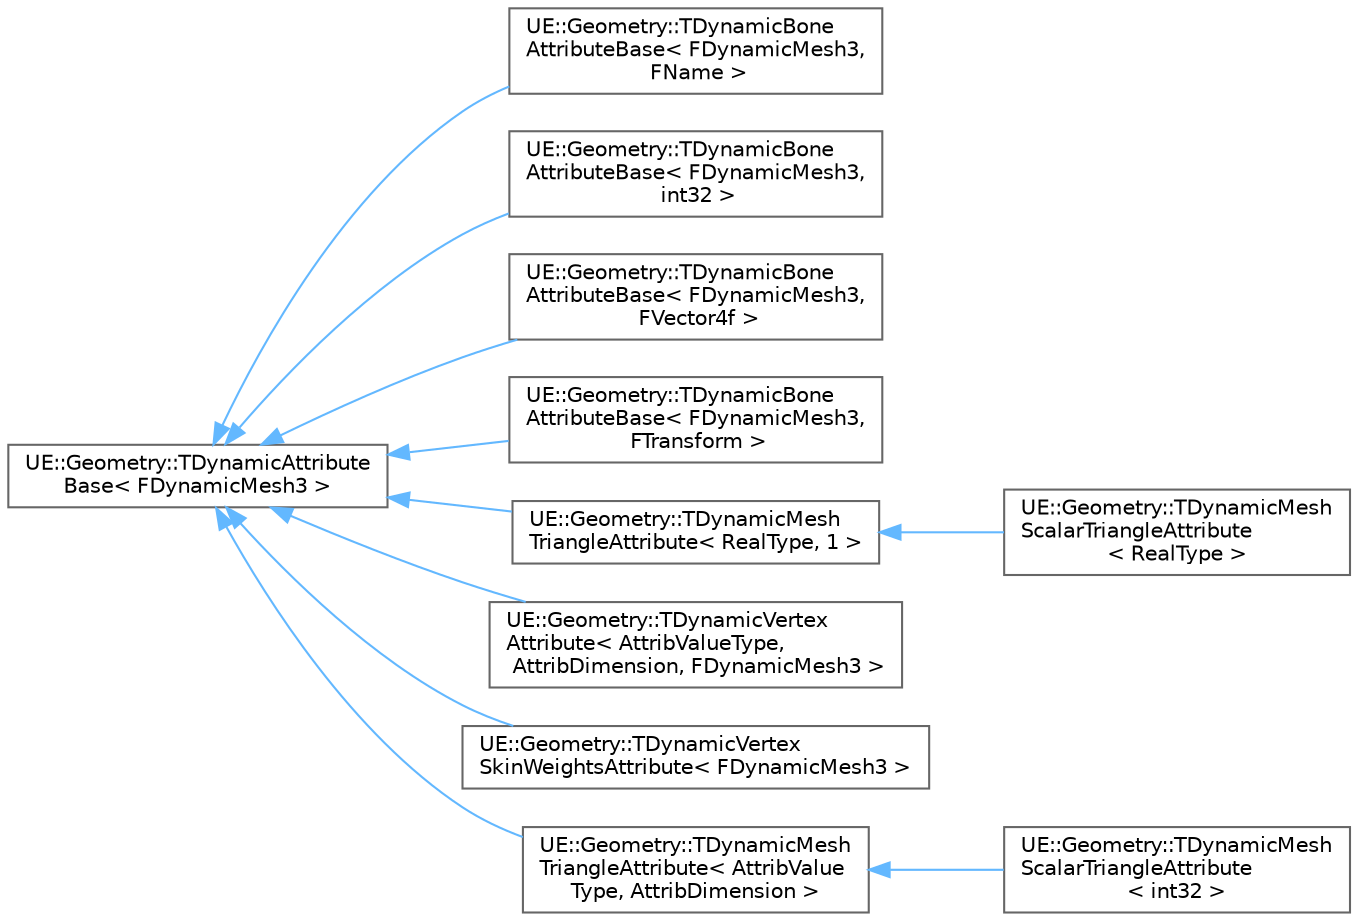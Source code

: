 digraph "Graphical Class Hierarchy"
{
 // INTERACTIVE_SVG=YES
 // LATEX_PDF_SIZE
  bgcolor="transparent";
  edge [fontname=Helvetica,fontsize=10,labelfontname=Helvetica,labelfontsize=10];
  node [fontname=Helvetica,fontsize=10,shape=box,height=0.2,width=0.4];
  rankdir="LR";
  Node0 [id="Node000000",label="UE::Geometry::TDynamicAttribute\lBase\< FDynamicMesh3 \>",height=0.2,width=0.4,color="grey40", fillcolor="white", style="filled",URL="$d2/d0a/classUE_1_1Geometry_1_1TDynamicAttributeBase.html",tooltip=" "];
  Node0 -> Node1 [id="edge9279_Node000000_Node000001",dir="back",color="steelblue1",style="solid",tooltip=" "];
  Node1 [id="Node000001",label="UE::Geometry::TDynamicBone\lAttributeBase\< FDynamicMesh3,\l FName \>",height=0.2,width=0.4,color="grey40", fillcolor="white", style="filled",URL="$d7/d02/classUE_1_1Geometry_1_1TDynamicBoneAttributeBase.html",tooltip=" "];
  Node0 -> Node2 [id="edge9280_Node000000_Node000002",dir="back",color="steelblue1",style="solid",tooltip=" "];
  Node2 [id="Node000002",label="UE::Geometry::TDynamicBone\lAttributeBase\< FDynamicMesh3,\l int32 \>",height=0.2,width=0.4,color="grey40", fillcolor="white", style="filled",URL="$d7/d02/classUE_1_1Geometry_1_1TDynamicBoneAttributeBase.html",tooltip=" "];
  Node0 -> Node3 [id="edge9281_Node000000_Node000003",dir="back",color="steelblue1",style="solid",tooltip=" "];
  Node3 [id="Node000003",label="UE::Geometry::TDynamicBone\lAttributeBase\< FDynamicMesh3,\l FVector4f \>",height=0.2,width=0.4,color="grey40", fillcolor="white", style="filled",URL="$d7/d02/classUE_1_1Geometry_1_1TDynamicBoneAttributeBase.html",tooltip=" "];
  Node0 -> Node4 [id="edge9282_Node000000_Node000004",dir="back",color="steelblue1",style="solid",tooltip=" "];
  Node4 [id="Node000004",label="UE::Geometry::TDynamicBone\lAttributeBase\< FDynamicMesh3,\l FTransform \>",height=0.2,width=0.4,color="grey40", fillcolor="white", style="filled",URL="$d7/d02/classUE_1_1Geometry_1_1TDynamicBoneAttributeBase.html",tooltip=" "];
  Node0 -> Node5 [id="edge9283_Node000000_Node000005",dir="back",color="steelblue1",style="solid",tooltip=" "];
  Node5 [id="Node000005",label="UE::Geometry::TDynamicMesh\lTriangleAttribute\< RealType, 1 \>",height=0.2,width=0.4,color="grey40", fillcolor="white", style="filled",URL="$d3/d77/classUE_1_1Geometry_1_1TDynamicMeshTriangleAttribute.html",tooltip=" "];
  Node5 -> Node6 [id="edge9284_Node000005_Node000006",dir="back",color="steelblue1",style="solid",tooltip=" "];
  Node6 [id="Node000006",label="UE::Geometry::TDynamicMesh\lScalarTriangleAttribute\l\< RealType \>",height=0.2,width=0.4,color="grey40", fillcolor="white", style="filled",URL="$dd/dba/classUE_1_1Geometry_1_1TDynamicMeshScalarTriangleAttribute.html",tooltip="TDynamicMeshScalarTriangleAttribute is an extension of TDynamicMeshTriangleAttribute for scalar-value..."];
  Node0 -> Node7 [id="edge9285_Node000000_Node000007",dir="back",color="steelblue1",style="solid",tooltip=" "];
  Node7 [id="Node000007",label="UE::Geometry::TDynamicVertex\lAttribute\< AttribValueType,\l AttribDimension, FDynamicMesh3 \>",height=0.2,width=0.4,color="grey40", fillcolor="white", style="filled",URL="$df/d9d/classUE_1_1Geometry_1_1TDynamicVertexAttribute.html",tooltip=" "];
  Node0 -> Node8 [id="edge9286_Node000000_Node000008",dir="back",color="steelblue1",style="solid",tooltip=" "];
  Node8 [id="Node000008",label="UE::Geometry::TDynamicVertex\lSkinWeightsAttribute\< FDynamicMesh3 \>",height=0.2,width=0.4,color="grey40", fillcolor="white", style="filled",URL="$d6/d3e/classUE_1_1Geometry_1_1TDynamicVertexSkinWeightsAttribute.html",tooltip=" "];
  Node0 -> Node9 [id="edge9287_Node000000_Node000009",dir="back",color="steelblue1",style="solid",tooltip=" "];
  Node9 [id="Node000009",label="UE::Geometry::TDynamicMesh\lTriangleAttribute\< AttribValue\lType, AttribDimension \>",height=0.2,width=0.4,color="grey40", fillcolor="white", style="filled",URL="$d3/d77/classUE_1_1Geometry_1_1TDynamicMeshTriangleAttribute.html",tooltip="TDynamicMeshTriangleAttribute is an add-on to a FDynamicMesh3 that allows for per-triangle storage of..."];
  Node9 -> Node10 [id="edge9288_Node000009_Node000010",dir="back",color="steelblue1",style="solid",tooltip=" "];
  Node10 [id="Node000010",label="UE::Geometry::TDynamicMesh\lScalarTriangleAttribute\l\< int32 \>",height=0.2,width=0.4,color="grey40", fillcolor="white", style="filled",URL="$dd/dba/classUE_1_1Geometry_1_1TDynamicMeshScalarTriangleAttribute.html",tooltip=" "];
}
